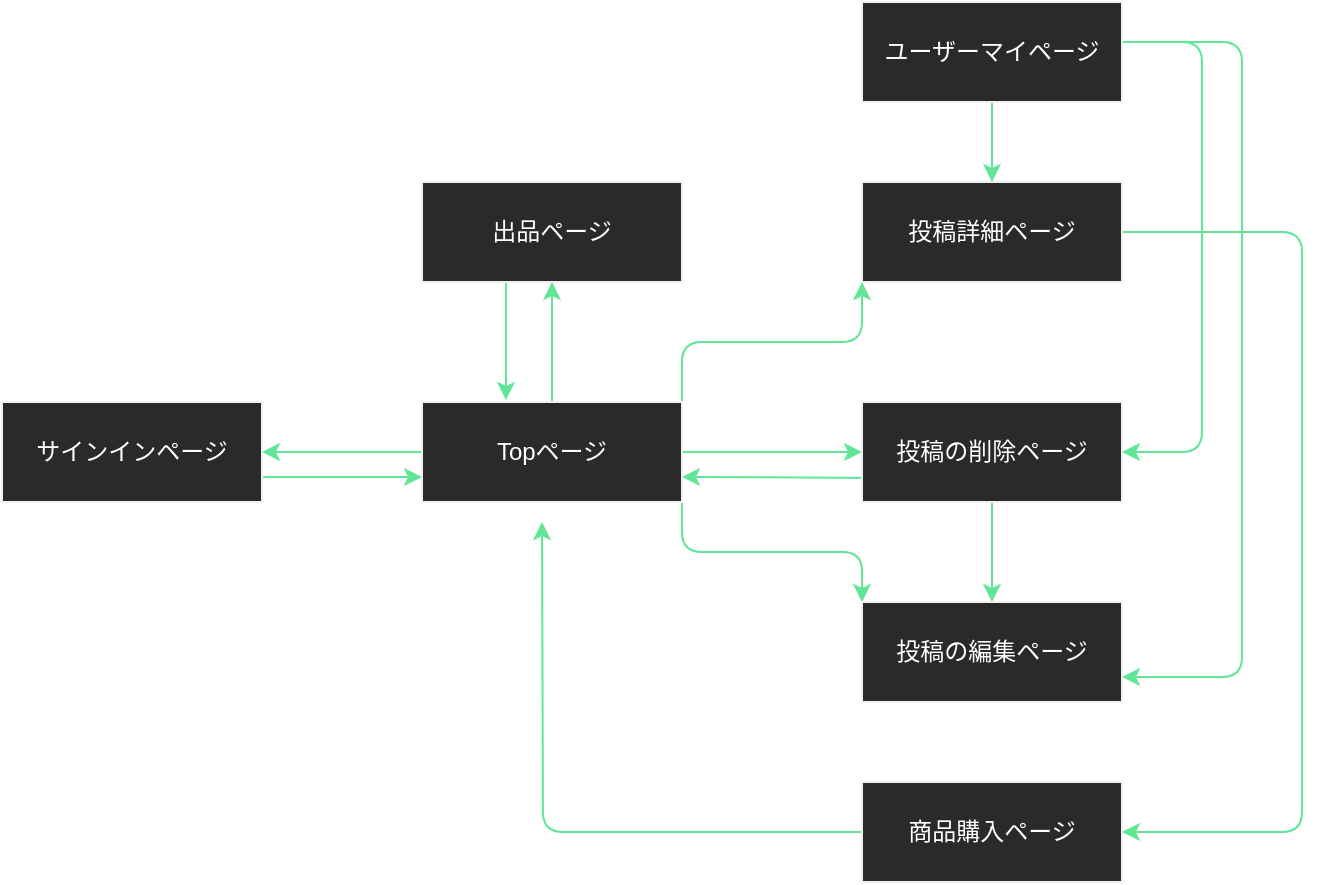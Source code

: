 <mxfile version="13.6.5">
    <diagram id="du7SBRAXbdNLJtLWtgIt" name="ページ1">
        <mxGraphModel dx="1620" dy="680" grid="1" gridSize="10" guides="1" tooltips="1" connect="1" arrows="1" fold="1" page="1" pageScale="1" pageWidth="827" pageHeight="1169" math="0" shadow="0">
            <root>
                <mxCell id="0"/>
                <mxCell id="1" parent="0"/>
                <mxCell id="79" style="edgeStyle=orthogonalEdgeStyle;curved=0;rounded=1;sketch=0;orthogonalLoop=1;jettySize=auto;html=1;strokeColor=#60E696;fillColor=#F694C1;fontColor=#FFFFFF;entryX=0;entryY=0.5;entryDx=0;entryDy=0;" edge="1" parent="1" source="69" target="72">
                    <mxGeometry relative="1" as="geometry">
                        <mxPoint x="150" y="335" as="targetPoint"/>
                    </mxGeometry>
                </mxCell>
                <mxCell id="81" style="edgeStyle=orthogonalEdgeStyle;curved=0;rounded=1;sketch=0;orthogonalLoop=1;jettySize=auto;html=1;exitX=0.5;exitY=0;exitDx=0;exitDy=0;strokeColor=#60E696;fillColor=#F694C1;fontColor=#FFFFFF;entryX=0.5;entryY=1;entryDx=0;entryDy=0;" edge="1" parent="1" source="69" target="71">
                    <mxGeometry relative="1" as="geometry">
                        <mxPoint x="5" y="260" as="targetPoint"/>
                    </mxGeometry>
                </mxCell>
                <mxCell id="82" style="edgeStyle=orthogonalEdgeStyle;curved=0;rounded=1;sketch=0;orthogonalLoop=1;jettySize=auto;html=1;strokeColor=#60E696;fillColor=#F694C1;fontColor=#FFFFFF;entryX=1;entryY=0.5;entryDx=0;entryDy=0;" edge="1" parent="1" source="69" target="75">
                    <mxGeometry relative="1" as="geometry">
                        <mxPoint x="-130" y="335" as="targetPoint"/>
                    </mxGeometry>
                </mxCell>
                <mxCell id="83" style="edgeStyle=orthogonalEdgeStyle;curved=0;rounded=1;sketch=0;orthogonalLoop=1;jettySize=auto;html=1;exitX=1;exitY=0;exitDx=0;exitDy=0;entryX=0;entryY=1;entryDx=0;entryDy=0;strokeColor=#60E696;fillColor=#F694C1;fontColor=#FFFFFF;verticalAlign=middle;" edge="1" parent="1" source="69" target="74">
                    <mxGeometry relative="1" as="geometry">
                        <Array as="points">
                            <mxPoint x="70" y="280"/>
                            <mxPoint x="160" y="280"/>
                        </Array>
                    </mxGeometry>
                </mxCell>
                <mxCell id="88" style="edgeStyle=orthogonalEdgeStyle;curved=0;rounded=1;sketch=0;orthogonalLoop=1;jettySize=auto;html=1;exitX=1;exitY=1;exitDx=0;exitDy=0;entryX=0;entryY=0;entryDx=0;entryDy=0;strokeColor=#60E696;fillColor=#F694C1;fontColor=#FFFFFF;" edge="1" parent="1" source="69" target="73">
                    <mxGeometry relative="1" as="geometry"/>
                </mxCell>
                <mxCell id="69" value="Topページ" style="rounded=0;whiteSpace=wrap;html=1;shadow=0;sketch=0;strokeColor=#f0f0f0;strokeWidth=1;fillColor=#2a2a2a;align=center;labelBackgroundColor=none;fontColor=#FFFFFF;" vertex="1" parent="1">
                    <mxGeometry x="-60" y="310" width="130" height="50" as="geometry"/>
                </mxCell>
                <mxCell id="97" style="edgeStyle=orthogonalEdgeStyle;curved=0;rounded=1;sketch=0;orthogonalLoop=1;jettySize=auto;html=1;entryX=0.323;entryY=-0.02;entryDx=0;entryDy=0;entryPerimeter=0;strokeColor=#60E696;fillColor=#F694C1;fontColor=#FFFFFF;" edge="1" parent="1" source="71" target="69">
                    <mxGeometry relative="1" as="geometry">
                        <Array as="points">
                            <mxPoint x="-18" y="260"/>
                            <mxPoint x="-18" y="260"/>
                        </Array>
                    </mxGeometry>
                </mxCell>
                <mxCell id="71" value="出品ページ" style="rounded=0;whiteSpace=wrap;html=1;shadow=0;sketch=0;strokeColor=#f0f0f0;strokeWidth=1;fillColor=#2a2a2a;align=center;labelBackgroundColor=none;fontColor=#FFFFFF;" vertex="1" parent="1">
                    <mxGeometry x="-60" y="200" width="130" height="50" as="geometry"/>
                </mxCell>
                <mxCell id="100" style="edgeStyle=orthogonalEdgeStyle;curved=0;rounded=1;sketch=0;orthogonalLoop=1;jettySize=auto;html=1;exitX=0;exitY=0.5;exitDx=0;exitDy=0;entryX=1;entryY=0.75;entryDx=0;entryDy=0;strokeColor=#60E696;fillColor=#F694C1;fontColor=#FFFFFF;" edge="1" parent="1" source="72" target="69">
                    <mxGeometry relative="1" as="geometry">
                        <Array as="points">
                            <mxPoint x="160" y="348"/>
                            <mxPoint x="180" y="348"/>
                        </Array>
                    </mxGeometry>
                </mxCell>
                <mxCell id="102" value="" style="edgeStyle=orthogonalEdgeStyle;curved=0;rounded=1;sketch=0;orthogonalLoop=1;jettySize=auto;html=1;strokeColor=#60E696;fillColor=#F694C1;fontColor=#FFFFFF;" edge="1" parent="1" source="72" target="73">
                    <mxGeometry relative="1" as="geometry"/>
                </mxCell>
                <mxCell id="72" value="投稿の削除ページ" style="rounded=0;whiteSpace=wrap;html=1;shadow=0;sketch=0;strokeColor=#f0f0f0;strokeWidth=1;fillColor=#2a2a2a;align=center;labelBackgroundColor=none;fontColor=#FFFFFF;" vertex="1" parent="1">
                    <mxGeometry x="160" y="310" width="130" height="50" as="geometry"/>
                </mxCell>
                <mxCell id="73" value="投稿の編集ページ" style="rounded=0;whiteSpace=wrap;html=1;shadow=0;sketch=0;strokeColor=#f0f0f0;strokeWidth=1;fillColor=#2a2a2a;align=center;labelBackgroundColor=none;fontColor=#FFFFFF;" vertex="1" parent="1">
                    <mxGeometry x="160" y="410" width="130" height="50" as="geometry"/>
                </mxCell>
                <mxCell id="95" style="edgeStyle=orthogonalEdgeStyle;curved=0;rounded=1;sketch=0;orthogonalLoop=1;jettySize=auto;html=1;strokeColor=#60E696;fillColor=#F694C1;fontColor=#FFFFFF;entryX=1;entryY=0.5;entryDx=0;entryDy=0;" edge="1" parent="1" source="74" target="94">
                    <mxGeometry relative="1" as="geometry">
                        <mxPoint x="370" y="530" as="targetPoint"/>
                        <Array as="points">
                            <mxPoint x="380" y="225"/>
                            <mxPoint x="380" y="525"/>
                        </Array>
                    </mxGeometry>
                </mxCell>
                <mxCell id="74" value="投稿詳細ページ" style="rounded=0;whiteSpace=wrap;html=1;shadow=0;sketch=0;strokeColor=#f0f0f0;strokeWidth=1;fillColor=#2a2a2a;align=center;labelBackgroundColor=none;fontColor=#FFFFFF;" vertex="1" parent="1">
                    <mxGeometry x="160" y="200" width="130" height="50" as="geometry"/>
                </mxCell>
                <mxCell id="98" style="edgeStyle=orthogonalEdgeStyle;curved=0;rounded=1;sketch=0;orthogonalLoop=1;jettySize=auto;html=1;entryX=0;entryY=0.75;entryDx=0;entryDy=0;strokeColor=#60E696;fillColor=#F694C1;fontColor=#FFFFFF;" edge="1" parent="1" source="75" target="69">
                    <mxGeometry relative="1" as="geometry">
                        <Array as="points">
                            <mxPoint x="-100" y="348"/>
                        </Array>
                    </mxGeometry>
                </mxCell>
                <mxCell id="75" value="サインインページ" style="rounded=0;whiteSpace=wrap;html=1;shadow=0;sketch=0;strokeColor=#f0f0f0;strokeWidth=1;fillColor=#2a2a2a;align=center;labelBackgroundColor=none;fontColor=#FFFFFF;" vertex="1" parent="1">
                    <mxGeometry x="-270" y="310" width="130" height="50" as="geometry"/>
                </mxCell>
                <mxCell id="90" style="edgeStyle=orthogonalEdgeStyle;curved=0;rounded=1;sketch=0;orthogonalLoop=1;jettySize=auto;html=1;entryX=0.5;entryY=0;entryDx=0;entryDy=0;strokeColor=#60E696;fillColor=#F694C1;fontColor=#FFFFFF;" edge="1" parent="1" source="89" target="74">
                    <mxGeometry relative="1" as="geometry"/>
                </mxCell>
                <mxCell id="92" style="edgeStyle=orthogonalEdgeStyle;curved=0;rounded=1;sketch=0;orthogonalLoop=1;jettySize=auto;html=1;strokeColor=#60E696;fillColor=#F694C1;fontColor=#FFFFFF;entryX=1;entryY=0.5;entryDx=0;entryDy=0;" edge="1" parent="1" source="89" target="72">
                    <mxGeometry relative="1" as="geometry">
                        <mxPoint x="320" y="340" as="targetPoint"/>
                        <Array as="points">
                            <mxPoint x="330" y="130"/>
                            <mxPoint x="330" y="335"/>
                        </Array>
                    </mxGeometry>
                </mxCell>
                <mxCell id="93" style="edgeStyle=orthogonalEdgeStyle;curved=0;rounded=1;sketch=0;orthogonalLoop=1;jettySize=auto;html=1;strokeColor=#60E696;fillColor=#F694C1;fontColor=#FFFFFF;entryX=1;entryY=0.75;entryDx=0;entryDy=0;" edge="1" parent="1" source="89" target="73">
                    <mxGeometry relative="1" as="geometry">
                        <mxPoint x="312" y="450" as="targetPoint"/>
                        <Array as="points">
                            <mxPoint x="350" y="130"/>
                            <mxPoint x="350" y="448"/>
                        </Array>
                    </mxGeometry>
                </mxCell>
                <mxCell id="89" value="ユーザーマイページ" style="rounded=0;whiteSpace=wrap;html=1;shadow=0;sketch=0;strokeColor=#f0f0f0;strokeWidth=1;fillColor=#2a2a2a;align=center;labelBackgroundColor=none;fontColor=#FFFFFF;" vertex="1" parent="1">
                    <mxGeometry x="160" y="110" width="130" height="50" as="geometry"/>
                </mxCell>
                <mxCell id="96" style="edgeStyle=orthogonalEdgeStyle;curved=0;rounded=1;sketch=0;orthogonalLoop=1;jettySize=auto;html=1;strokeColor=#60E696;fillColor=#F694C1;fontColor=#FFFFFF;" edge="1" parent="1" source="94">
                    <mxGeometry relative="1" as="geometry">
                        <mxPoint y="370" as="targetPoint"/>
                    </mxGeometry>
                </mxCell>
                <mxCell id="94" value="商品購入ページ" style="rounded=0;whiteSpace=wrap;html=1;shadow=0;sketch=0;strokeColor=#f0f0f0;strokeWidth=1;fillColor=#2a2a2a;align=center;labelBackgroundColor=none;fontColor=#FFFFFF;" vertex="1" parent="1">
                    <mxGeometry x="160" y="500" width="130" height="50" as="geometry"/>
                </mxCell>
            </root>
        </mxGraphModel>
    </diagram>
</mxfile>